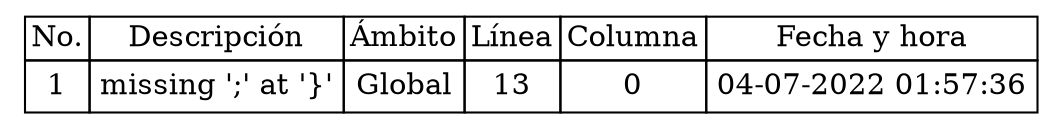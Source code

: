 
	digraph {
		tablaSimbolos [
		  shape=plaintext
		  label=<
			<table border='0' cellborder='1' color='black' cellspacing='0'>
			  <tr>
				  <td>No.</td>
				  <td>Descripción</td>
				  <td>Ámbito</td>
				  <td>Línea</td>
				  <td>Columna</td>
				  <td>Fecha y hora</td>
			  </tr>
	
<tr>
<td cellpadding='4'>
1
</td>
<td cellpadding='4'>missing ';' at '}'
</td>
<td cellpadding='4'>Global
</td>
<td cellpadding='4'>13
</td>
<td cellpadding='4'>
0
</td>
<td cellpadding='4'>
04-07-2022 01:57:36
</td>
</tr>

		</table>
		>];
	}
	